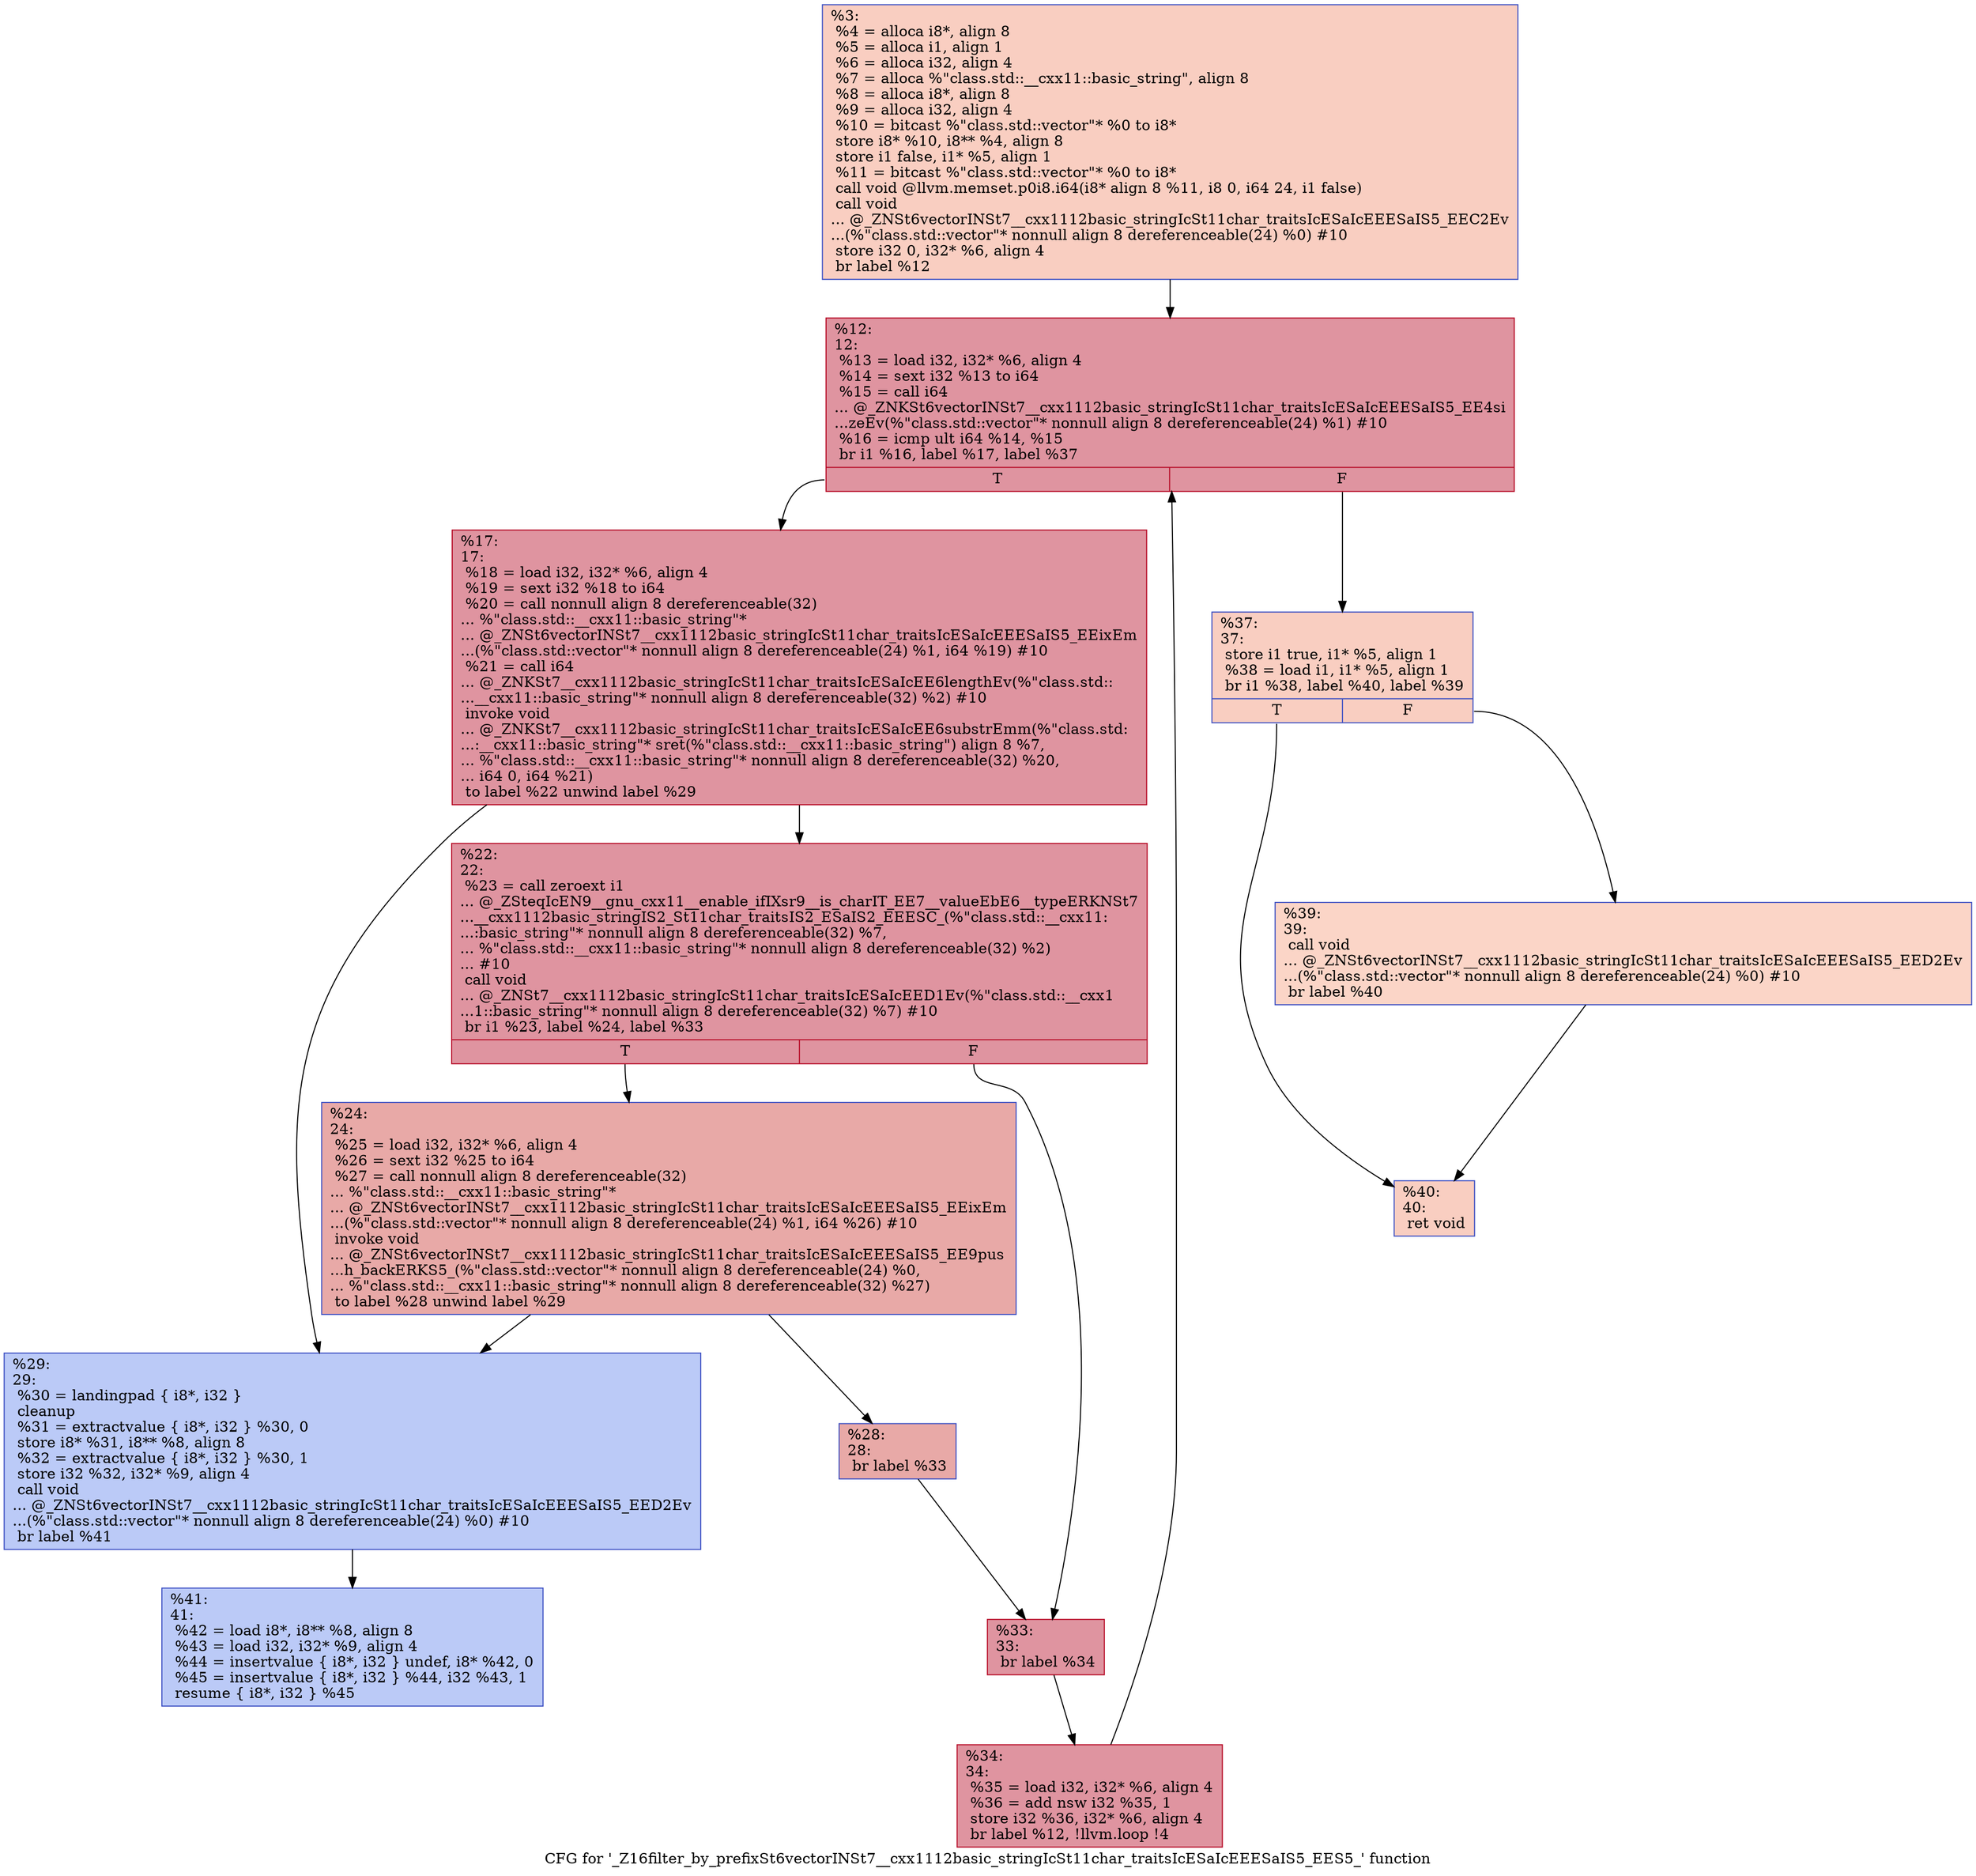 digraph "CFG for '_Z16filter_by_prefixSt6vectorINSt7__cxx1112basic_stringIcSt11char_traitsIcESaIcEEESaIS5_EES5_' function" {
	label="CFG for '_Z16filter_by_prefixSt6vectorINSt7__cxx1112basic_stringIcSt11char_traitsIcESaIcEEESaIS5_EES5_' function";

	Node0x55664edb41d0 [shape=record,color="#3d50c3ff", style=filled, fillcolor="#f2907270",label="{%3:\l  %4 = alloca i8*, align 8\l  %5 = alloca i1, align 1\l  %6 = alloca i32, align 4\l  %7 = alloca %\"class.std::__cxx11::basic_string\", align 8\l  %8 = alloca i8*, align 8\l  %9 = alloca i32, align 4\l  %10 = bitcast %\"class.std::vector\"* %0 to i8*\l  store i8* %10, i8** %4, align 8\l  store i1 false, i1* %5, align 1\l  %11 = bitcast %\"class.std::vector\"* %0 to i8*\l  call void @llvm.memset.p0i8.i64(i8* align 8 %11, i8 0, i64 24, i1 false)\l  call void\l... @_ZNSt6vectorINSt7__cxx1112basic_stringIcSt11char_traitsIcESaIcEEESaIS5_EEC2Ev\l...(%\"class.std::vector\"* nonnull align 8 dereferenceable(24) %0) #10\l  store i32 0, i32* %6, align 4\l  br label %12\l}"];
	Node0x55664edb41d0 -> Node0x55664edb5430;
	Node0x55664edb5430 [shape=record,color="#b70d28ff", style=filled, fillcolor="#b70d2870",label="{%12:\l12:                                               \l  %13 = load i32, i32* %6, align 4\l  %14 = sext i32 %13 to i64\l  %15 = call i64\l... @_ZNKSt6vectorINSt7__cxx1112basic_stringIcSt11char_traitsIcESaIcEEESaIS5_EE4si\l...zeEv(%\"class.std::vector\"* nonnull align 8 dereferenceable(24) %1) #10\l  %16 = icmp ult i64 %14, %15\l  br i1 %16, label %17, label %37\l|{<s0>T|<s1>F}}"];
	Node0x55664edb5430:s0 -> Node0x55664edb5930;
	Node0x55664edb5430:s1 -> Node0x55664edb5980;
	Node0x55664edb5930 [shape=record,color="#b70d28ff", style=filled, fillcolor="#b70d2870",label="{%17:\l17:                                               \l  %18 = load i32, i32* %6, align 4\l  %19 = sext i32 %18 to i64\l  %20 = call nonnull align 8 dereferenceable(32)\l... %\"class.std::__cxx11::basic_string\"*\l... @_ZNSt6vectorINSt7__cxx1112basic_stringIcSt11char_traitsIcESaIcEEESaIS5_EEixEm\l...(%\"class.std::vector\"* nonnull align 8 dereferenceable(24) %1, i64 %19) #10\l  %21 = call i64\l... @_ZNKSt7__cxx1112basic_stringIcSt11char_traitsIcESaIcEE6lengthEv(%\"class.std::\l...__cxx11::basic_string\"* nonnull align 8 dereferenceable(32) %2) #10\l  invoke void\l... @_ZNKSt7__cxx1112basic_stringIcSt11char_traitsIcESaIcEE6substrEmm(%\"class.std:\l...:__cxx11::basic_string\"* sret(%\"class.std::__cxx11::basic_string\") align 8 %7,\l... %\"class.std::__cxx11::basic_string\"* nonnull align 8 dereferenceable(32) %20,\l... i64 0, i64 %21)\l          to label %22 unwind label %29\l}"];
	Node0x55664edb5930 -> Node0x55664edb6100;
	Node0x55664edb5930 -> Node0x55664edb6150;
	Node0x55664edb6100 [shape=record,color="#b70d28ff", style=filled, fillcolor="#b70d2870",label="{%22:\l22:                                               \l  %23 = call zeroext i1\l... @_ZSteqIcEN9__gnu_cxx11__enable_ifIXsr9__is_charIT_EE7__valueEbE6__typeERKNSt7\l...__cxx1112basic_stringIS2_St11char_traitsIS2_ESaIS2_EEESC_(%\"class.std::__cxx11:\l...:basic_string\"* nonnull align 8 dereferenceable(32) %7,\l... %\"class.std::__cxx11::basic_string\"* nonnull align 8 dereferenceable(32) %2)\l... #10\l  call void\l... @_ZNSt7__cxx1112basic_stringIcSt11char_traitsIcESaIcEED1Ev(%\"class.std::__cxx1\l...1::basic_string\"* nonnull align 8 dereferenceable(32) %7) #10\l  br i1 %23, label %24, label %33\l|{<s0>T|<s1>F}}"];
	Node0x55664edb6100:s0 -> Node0x55664edb6820;
	Node0x55664edb6100:s1 -> Node0x55664edb6a80;
	Node0x55664edb6820 [shape=record,color="#3d50c3ff", style=filled, fillcolor="#ca3b3770",label="{%24:\l24:                                               \l  %25 = load i32, i32* %6, align 4\l  %26 = sext i32 %25 to i64\l  %27 = call nonnull align 8 dereferenceable(32)\l... %\"class.std::__cxx11::basic_string\"*\l... @_ZNSt6vectorINSt7__cxx1112basic_stringIcSt11char_traitsIcESaIcEEESaIS5_EEixEm\l...(%\"class.std::vector\"* nonnull align 8 dereferenceable(24) %1, i64 %26) #10\l  invoke void\l... @_ZNSt6vectorINSt7__cxx1112basic_stringIcSt11char_traitsIcESaIcEEESaIS5_EE9pus\l...h_backERKS5_(%\"class.std::vector\"* nonnull align 8 dereferenceable(24) %0,\l... %\"class.std::__cxx11::basic_string\"* nonnull align 8 dereferenceable(32) %27)\l          to label %28 unwind label %29\l}"];
	Node0x55664edb6820 -> Node0x55664edb6f20;
	Node0x55664edb6820 -> Node0x55664edb6150;
	Node0x55664edb6f20 [shape=record,color="#3d50c3ff", style=filled, fillcolor="#ca3b3770",label="{%28:\l28:                                               \l  br label %33\l}"];
	Node0x55664edb6f20 -> Node0x55664edb6a80;
	Node0x55664edb6150 [shape=record,color="#3d50c3ff", style=filled, fillcolor="#6687ed70",label="{%29:\l29:                                               \l  %30 = landingpad \{ i8*, i32 \}\l          cleanup\l  %31 = extractvalue \{ i8*, i32 \} %30, 0\l  store i8* %31, i8** %8, align 8\l  %32 = extractvalue \{ i8*, i32 \} %30, 1\l  store i32 %32, i32* %9, align 4\l  call void\l... @_ZNSt6vectorINSt7__cxx1112basic_stringIcSt11char_traitsIcESaIcEEESaIS5_EED2Ev\l...(%\"class.std::vector\"* nonnull align 8 dereferenceable(24) %0) #10\l  br label %41\l}"];
	Node0x55664edb6150 -> Node0x55664edb7b30;
	Node0x55664edb6a80 [shape=record,color="#b70d28ff", style=filled, fillcolor="#b70d2870",label="{%33:\l33:                                               \l  br label %34\l}"];
	Node0x55664edb6a80 -> Node0x55664edb7bf0;
	Node0x55664edb7bf0 [shape=record,color="#b70d28ff", style=filled, fillcolor="#b70d2870",label="{%34:\l34:                                               \l  %35 = load i32, i32* %6, align 4\l  %36 = add nsw i32 %35, 1\l  store i32 %36, i32* %6, align 4\l  br label %12, !llvm.loop !4\l}"];
	Node0x55664edb7bf0 -> Node0x55664edb5430;
	Node0x55664edb5980 [shape=record,color="#3d50c3ff", style=filled, fillcolor="#f2907270",label="{%37:\l37:                                               \l  store i1 true, i1* %5, align 1\l  %38 = load i1, i1* %5, align 1\l  br i1 %38, label %40, label %39\l|{<s0>T|<s1>F}}"];
	Node0x55664edb5980:s0 -> Node0x55664edb8a70;
	Node0x55664edb5980:s1 -> Node0x55664edb8ac0;
	Node0x55664edb8ac0 [shape=record,color="#3d50c3ff", style=filled, fillcolor="#f5a08170",label="{%39:\l39:                                               \l  call void\l... @_ZNSt6vectorINSt7__cxx1112basic_stringIcSt11char_traitsIcESaIcEEESaIS5_EED2Ev\l...(%\"class.std::vector\"* nonnull align 8 dereferenceable(24) %0) #10\l  br label %40\l}"];
	Node0x55664edb8ac0 -> Node0x55664edb8a70;
	Node0x55664edb8a70 [shape=record,color="#3d50c3ff", style=filled, fillcolor="#f2907270",label="{%40:\l40:                                               \l  ret void\l}"];
	Node0x55664edb7b30 [shape=record,color="#3d50c3ff", style=filled, fillcolor="#6687ed70",label="{%41:\l41:                                               \l  %42 = load i8*, i8** %8, align 8\l  %43 = load i32, i32* %9, align 4\l  %44 = insertvalue \{ i8*, i32 \} undef, i8* %42, 0\l  %45 = insertvalue \{ i8*, i32 \} %44, i32 %43, 1\l  resume \{ i8*, i32 \} %45\l}"];
}
